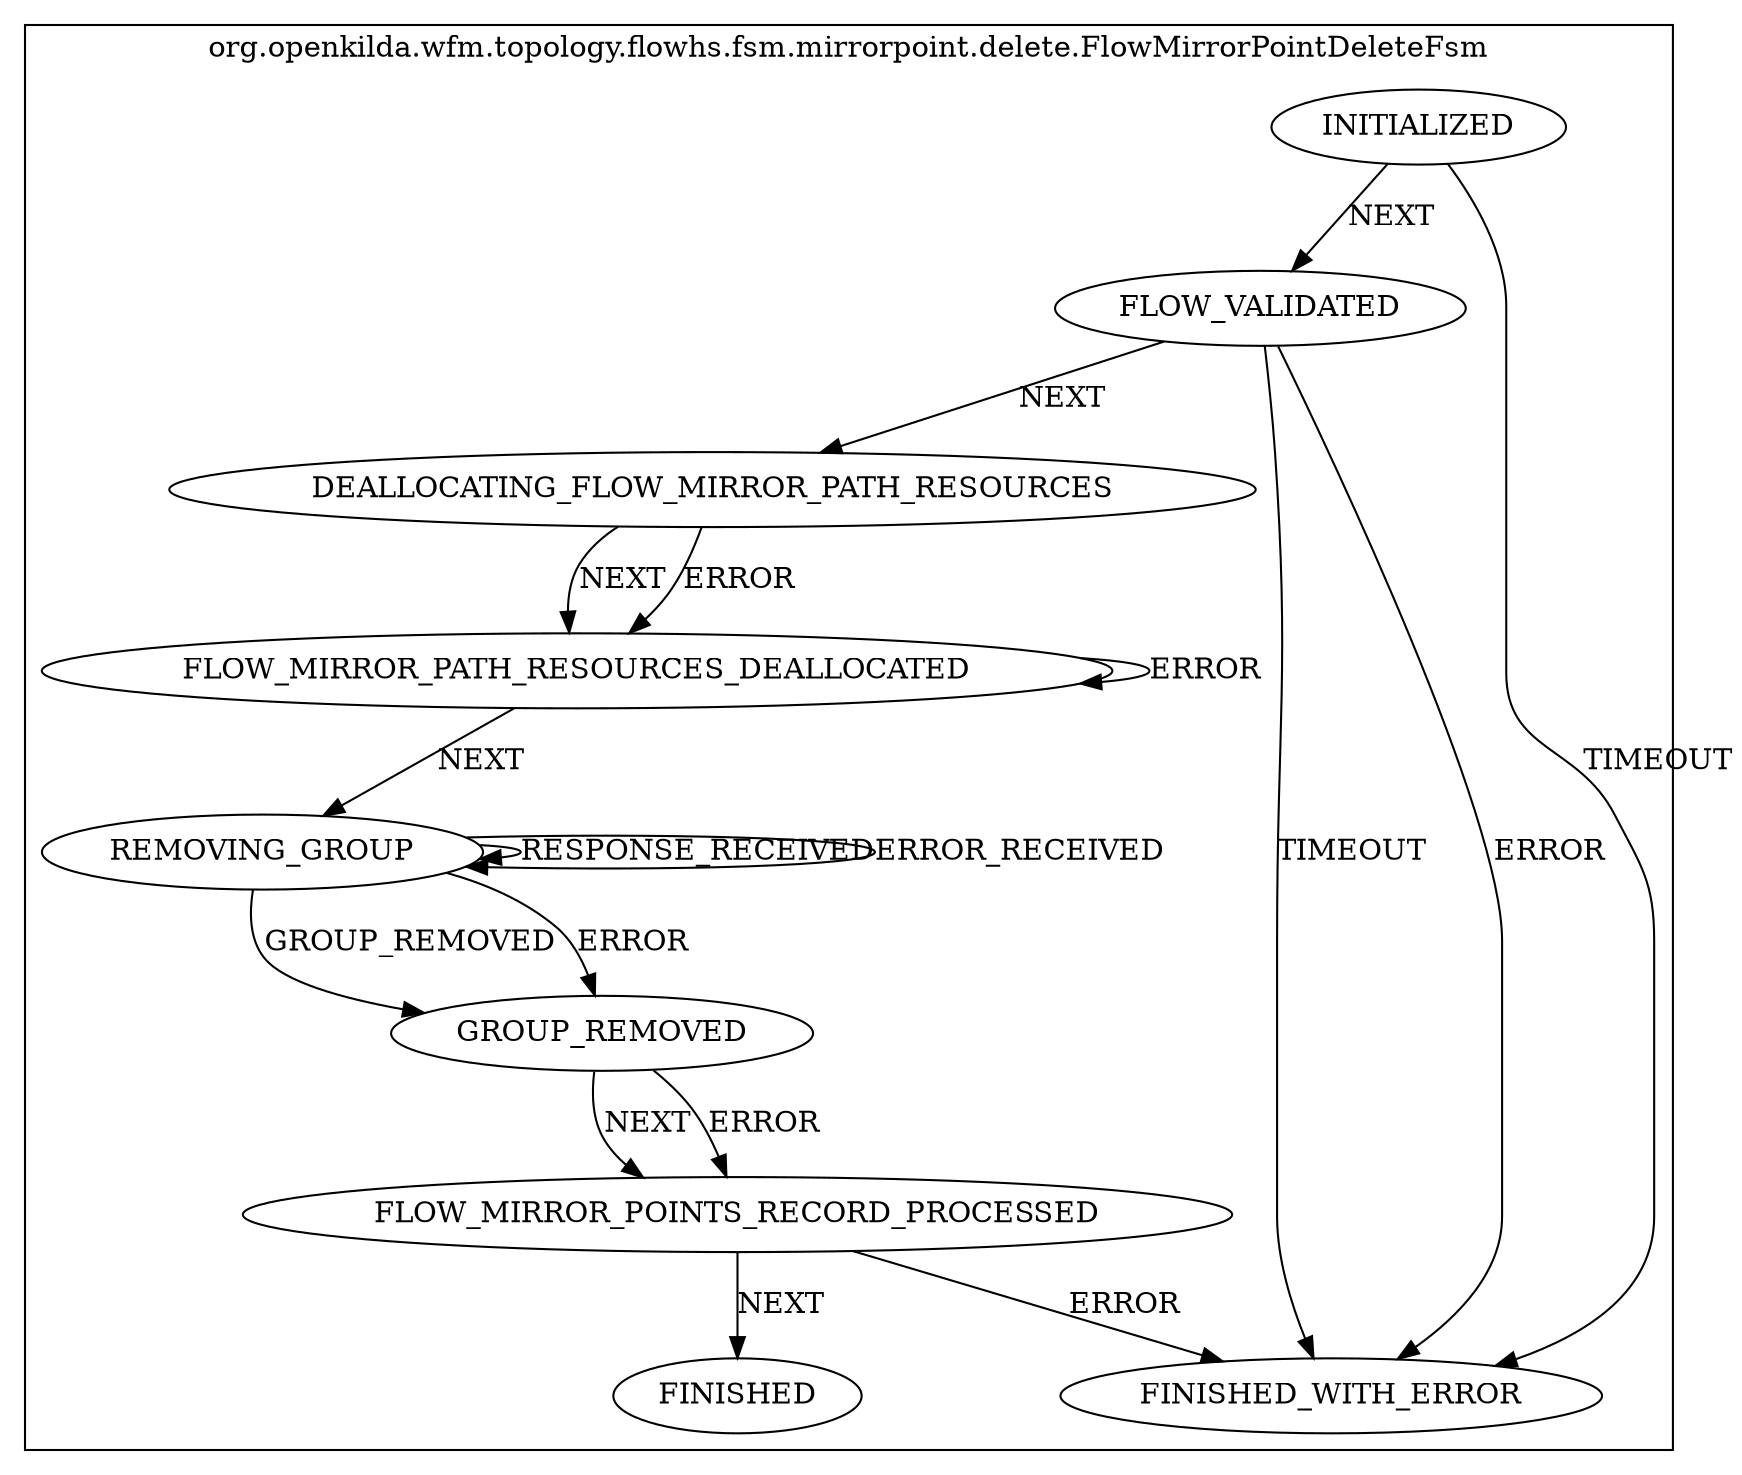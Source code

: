 digraph {
compound=true;
subgraph cluster_StateMachine {
label="org.openkilda.wfm.topology.flowhs.fsm.mirrorpoint.delete.FlowMirrorPointDeleteFsm";
INITIALIZED [label="INITIALIZED"];
FLOW_MIRROR_PATH_RESOURCES_DEALLOCATED [label="FLOW_MIRROR_PATH_RESOURCES_DEALLOCATED"];
FLOW_VALIDATED [label="FLOW_VALIDATED"];
DEALLOCATING_FLOW_MIRROR_PATH_RESOURCES [label="DEALLOCATING_FLOW_MIRROR_PATH_RESOURCES"];
FINISHED [label="FINISHED"];
GROUP_REMOVED [label="GROUP_REMOVED"];
FINISHED_WITH_ERROR [label="FINISHED_WITH_ERROR"];
REMOVING_GROUP [label="REMOVING_GROUP"];
FLOW_MIRROR_POINTS_RECORD_PROCESSED [label="FLOW_MIRROR_POINTS_RECORD_PROCESSED"];

INITIALIZED -> FLOW_VALIDATED [ label="NEXT"];
INITIALIZED -> FINISHED_WITH_ERROR [ label="TIMEOUT"];
FLOW_MIRROR_PATH_RESOURCES_DEALLOCATED -> REMOVING_GROUP [ label="NEXT"];
FLOW_MIRROR_PATH_RESOURCES_DEALLOCATED -> FLOW_MIRROR_PATH_RESOURCES_DEALLOCATED [ label="ERROR"];
FLOW_VALIDATED -> DEALLOCATING_FLOW_MIRROR_PATH_RESOURCES [ label="NEXT"];
FLOW_VALIDATED -> FINISHED_WITH_ERROR [ label="TIMEOUT"];
FLOW_VALIDATED -> FINISHED_WITH_ERROR [ label="ERROR"];
DEALLOCATING_FLOW_MIRROR_PATH_RESOURCES -> FLOW_MIRROR_PATH_RESOURCES_DEALLOCATED [ label="NEXT"];
DEALLOCATING_FLOW_MIRROR_PATH_RESOURCES -> FLOW_MIRROR_PATH_RESOURCES_DEALLOCATED [ label="ERROR"];
GROUP_REMOVED -> FLOW_MIRROR_POINTS_RECORD_PROCESSED [ label="NEXT"];
GROUP_REMOVED -> FLOW_MIRROR_POINTS_RECORD_PROCESSED [ label="ERROR"];
REMOVING_GROUP -> REMOVING_GROUP [ label="RESPONSE_RECEIVED"];
REMOVING_GROUP -> REMOVING_GROUP [ label="ERROR_RECEIVED"];
REMOVING_GROUP -> GROUP_REMOVED [ label="GROUP_REMOVED"];
REMOVING_GROUP -> GROUP_REMOVED [ label="ERROR"];
FLOW_MIRROR_POINTS_RECORD_PROCESSED -> FINISHED [ label="NEXT"];
FLOW_MIRROR_POINTS_RECORD_PROCESSED -> FINISHED_WITH_ERROR [ label="ERROR"];}}
